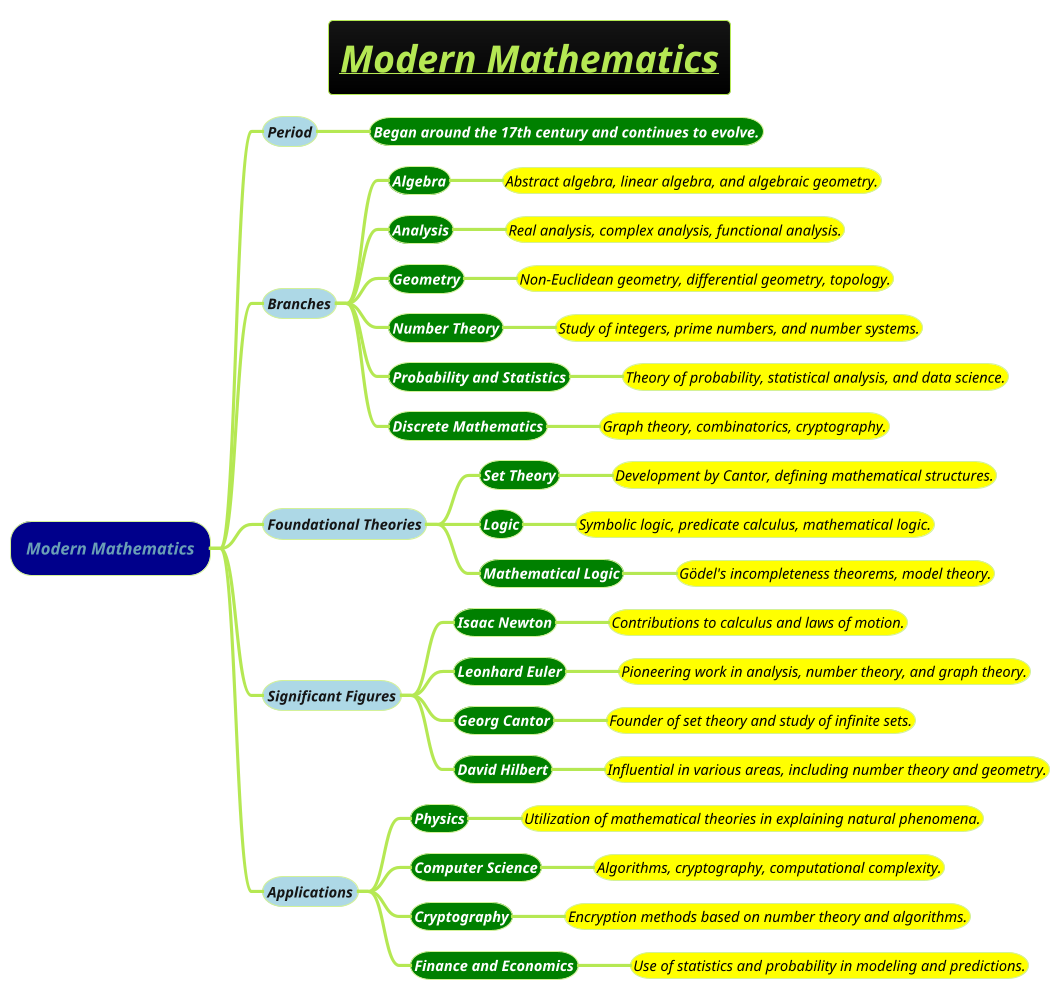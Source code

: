 @startmindmap
title =<i><b><u>Modern Mathematics
!theme hacker

*[#darkblue] <i>Modern Mathematics
**[#lightblue] <i><color #blac><size:14>Period
***[#green] <b><i><color #white><size:14>Began around the 17th century and continues to evolve.
**[#lightblue] <i><color #blac><size:14>Branches
***[#green] <b><i><color #white><size:14>Algebra
****[#yellow] <i><color #black><size:14>Abstract algebra, linear algebra, and algebraic geometry.
***[#green] <b><i><color #white><size:14>Analysis
****[#yellow] <i><color #black><size:14>Real analysis, complex analysis, functional analysis.
***[#green] <b><i><color #white><size:14>Geometry
****[#yellow] <i><color #black><size:14>Non-Euclidean geometry, differential geometry, topology.
***[#green] <b><i><color #white><size:14>Number Theory
****[#yellow] <i><color #black><size:14>Study of integers, prime numbers, and number systems.
***[#green] <b><i><color #white><size:14>Probability and Statistics
****[#yellow] <i><color #black><size:14>Theory of probability, statistical analysis, and data science.
***[#green] <b><i><color #white><size:14>Discrete Mathematics
****[#yellow] <i><color #black><size:14>Graph theory, combinatorics, cryptography.
**[#lightblue] <i><color #blac><size:14>Foundational Theories
***[#green] <b><i><color #white><size:14>Set Theory
****[#yellow] <i><color #black><size:14>Development by Cantor, defining mathematical structures.
***[#green] <b><i><color #white><size:14>Logic
****[#yellow] <i><color #black><size:14>Symbolic logic, predicate calculus, mathematical logic.
***[#green] <b><i><color #white><size:14>Mathematical Logic
****[#yellow] <i><color #black><size:14>Gödel's incompleteness theorems, model theory.
**[#lightblue] <i><color #blac><size:14>Significant Figures
***[#green] <b><i><color #white><size:14>Isaac Newton
****[#yellow] <i><color #black><size:14>Contributions to calculus and laws of motion.
***[#green] <b><i><color #white><size:14>Leonhard Euler
****[#yellow] <i><color #black><size:14>Pioneering work in analysis, number theory, and graph theory.
***[#green] <b><i><color #white><size:14>Georg Cantor
****[#yellow] <i><color #black><size:14>Founder of set theory and study of infinite sets.
***[#green] <b><i><color #white><size:14>David Hilbert
****[#yellow] <i><color #black><size:14>Influential in various areas, including number theory and geometry.
**[#lightblue] <i><color #blac><size:14>Applications
***[#green] <b><i><color #white><size:14>Physics
****[#yellow] <i><color #black><size:14>Utilization of mathematical theories in explaining natural phenomena.
***[#green] <b><i><color #white><size:14>Computer Science
****[#yellow] <i><color #black><size:14>Algorithms, cryptography, computational complexity.
***[#green] <b><i><color #white><size:14>Cryptography
****[#yellow] <i><color #black><size:14>Encryption methods based on number theory and algorithms.
***[#green] <b><i><color #white><size:14>Finance and Economics
****[#yellow] <i><color #black><size:14>Use of statistics and probability in modeling and predictions.
@endmindmap
